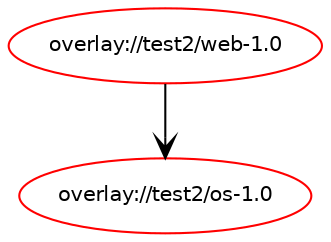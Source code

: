 digraph prolog {

newrank=true;
concentrate=true;
compound=true;
graph [rankdir=TD];#, ranksep=2.5, nodesep=0.2];
edge  [arrowhead=vee];
node  [fontname=Helvetica,fontsize=10];

"overlay://test2/web-1.0" [color=red, href="../test2/web-1.0-depend.svg"];
"overlay://test2/web-1.0" -> "overlay://test2/os-1.0"
"overlay://test2/os-1.0" [color=red, href="../test2/os-1.0-depend.svg"];
}
